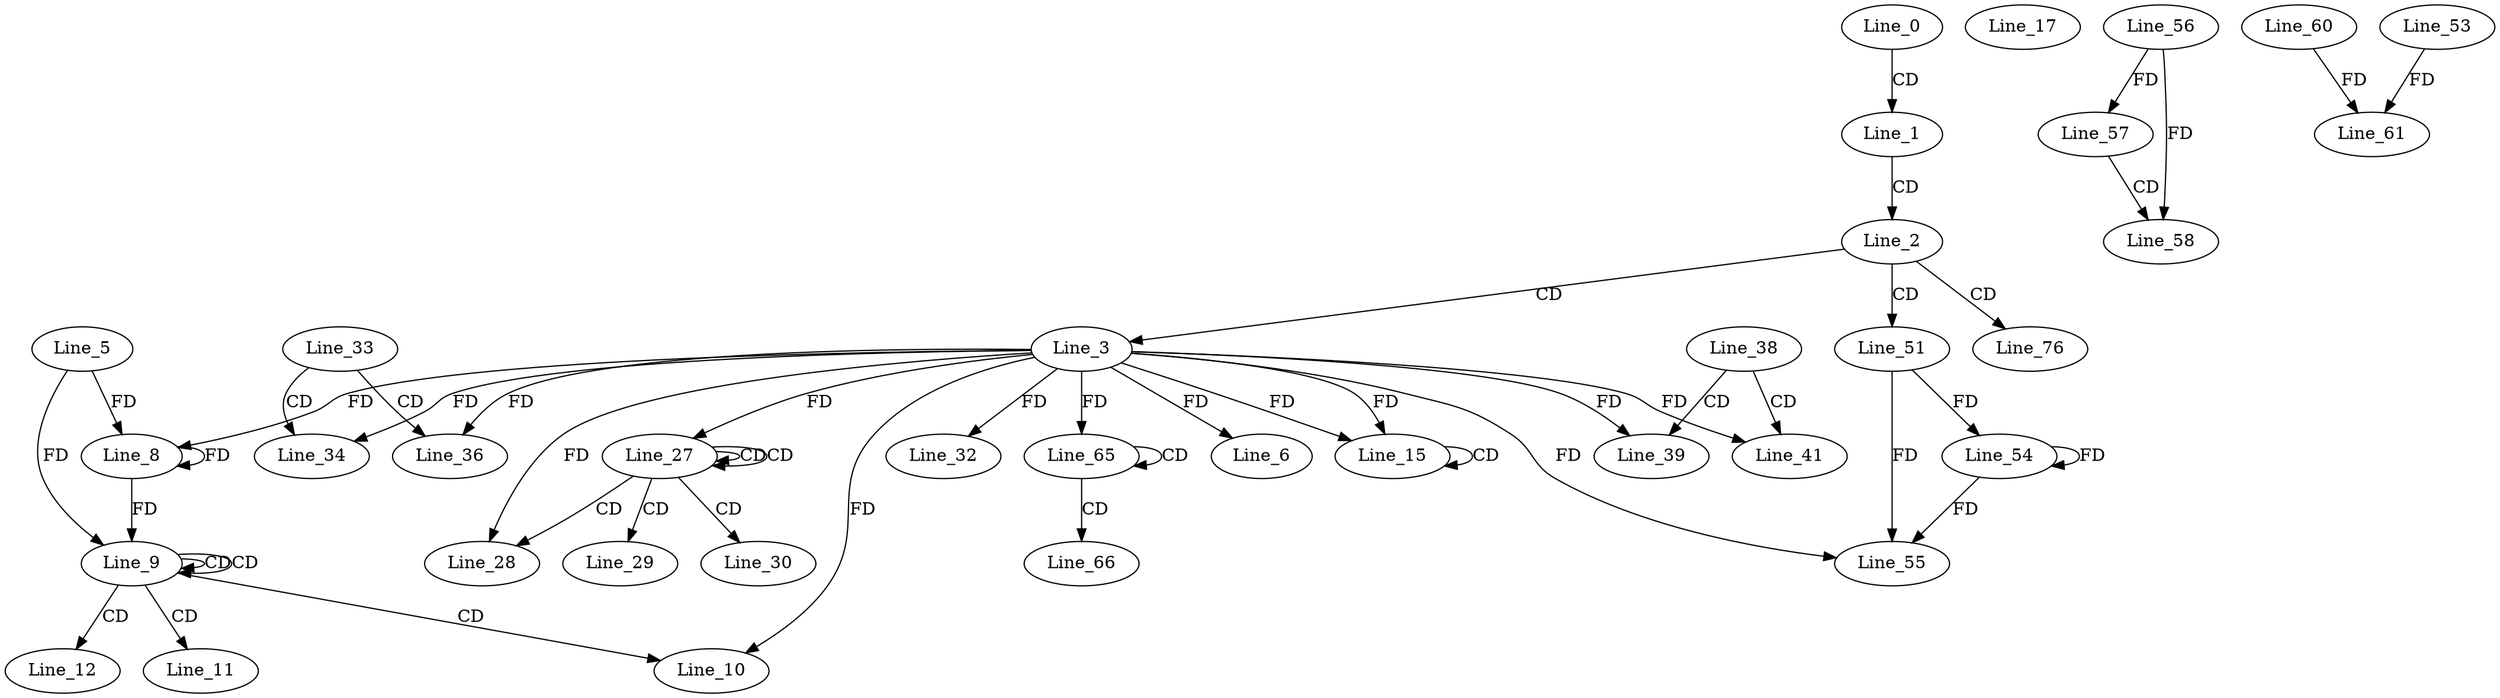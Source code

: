 digraph G {
  Line_0;
  Line_1;
  Line_2;
  Line_3;
  Line_6;
  Line_5;
  Line_8;
  Line_8;
  Line_9;
  Line_9;
  Line_9;
  Line_10;
  Line_11;
  Line_12;
  Line_15;
  Line_15;
  Line_17;
  Line_27;
  Line_27;
  Line_27;
  Line_28;
  Line_29;
  Line_30;
  Line_32;
  Line_33;
  Line_34;
  Line_36;
  Line_38;
  Line_39;
  Line_41;
  Line_51;
  Line_54;
  Line_55;
  Line_56;
  Line_57;
  Line_57;
  Line_58;
  Line_60;
  Line_61;
  Line_53;
  Line_61;
  Line_65;
  Line_65;
  Line_66;
  Line_76;
  Line_0 -> Line_1 [ label="CD" ];
  Line_1 -> Line_2 [ label="CD" ];
  Line_2 -> Line_3 [ label="CD" ];
  Line_3 -> Line_6 [ label="FD" ];
  Line_5 -> Line_8 [ label="FD" ];
  Line_8 -> Line_8 [ label="FD" ];
  Line_3 -> Line_8 [ label="FD" ];
  Line_9 -> Line_9 [ label="CD" ];
  Line_9 -> Line_9 [ label="CD" ];
  Line_5 -> Line_9 [ label="FD" ];
  Line_8 -> Line_9 [ label="FD" ];
  Line_9 -> Line_10 [ label="CD" ];
  Line_3 -> Line_10 [ label="FD" ];
  Line_9 -> Line_11 [ label="CD" ];
  Line_9 -> Line_12 [ label="CD" ];
  Line_3 -> Line_15 [ label="FD" ];
  Line_15 -> Line_15 [ label="CD" ];
  Line_3 -> Line_15 [ label="FD" ];
  Line_27 -> Line_27 [ label="CD" ];
  Line_27 -> Line_27 [ label="CD" ];
  Line_3 -> Line_27 [ label="FD" ];
  Line_27 -> Line_28 [ label="CD" ];
  Line_3 -> Line_28 [ label="FD" ];
  Line_27 -> Line_29 [ label="CD" ];
  Line_27 -> Line_30 [ label="CD" ];
  Line_3 -> Line_32 [ label="FD" ];
  Line_33 -> Line_34 [ label="CD" ];
  Line_3 -> Line_34 [ label="FD" ];
  Line_33 -> Line_36 [ label="CD" ];
  Line_3 -> Line_36 [ label="FD" ];
  Line_38 -> Line_39 [ label="CD" ];
  Line_3 -> Line_39 [ label="FD" ];
  Line_38 -> Line_41 [ label="CD" ];
  Line_3 -> Line_41 [ label="FD" ];
  Line_2 -> Line_51 [ label="CD" ];
  Line_51 -> Line_54 [ label="FD" ];
  Line_54 -> Line_54 [ label="FD" ];
  Line_3 -> Line_55 [ label="FD" ];
  Line_51 -> Line_55 [ label="FD" ];
  Line_54 -> Line_55 [ label="FD" ];
  Line_56 -> Line_57 [ label="FD" ];
  Line_57 -> Line_58 [ label="CD" ];
  Line_56 -> Line_58 [ label="FD" ];
  Line_60 -> Line_61 [ label="FD" ];
  Line_53 -> Line_61 [ label="FD" ];
  Line_65 -> Line_65 [ label="CD" ];
  Line_3 -> Line_65 [ label="FD" ];
  Line_65 -> Line_66 [ label="CD" ];
  Line_2 -> Line_76 [ label="CD" ];
}
